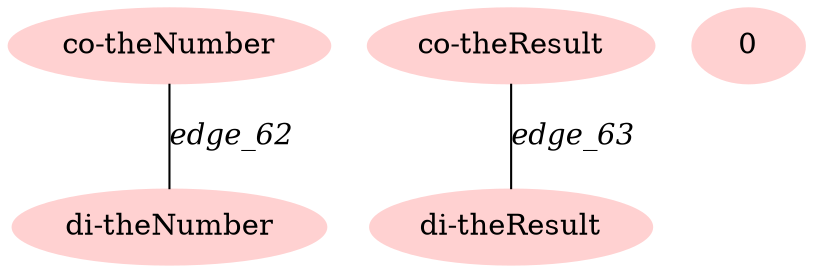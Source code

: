digraph g{node_57 [shape=ellipse, style=filled, color="#ffd1d1", label="co-theNumber" ]
node_58 [shape=ellipse, style=filled, color="#ffd1d1", label="co-theResult" ]
node_59 [shape=ellipse, style=filled, color="#ffd1d1", label="di-theNumber" ]
node_60 [shape=ellipse, style=filled, color="#ffd1d1", label="di-theResult" ]
node_61 [shape=ellipse, style=filled, color="#ffd1d1", label="0" ]
node_57 -> node_59 [dir=none, arrowHead=none, fontname="Times-Italic", label="edge_62" ]
node_58 -> node_60 [dir=none, arrowHead=none, fontname="Times-Italic", label="edge_63" ]
}